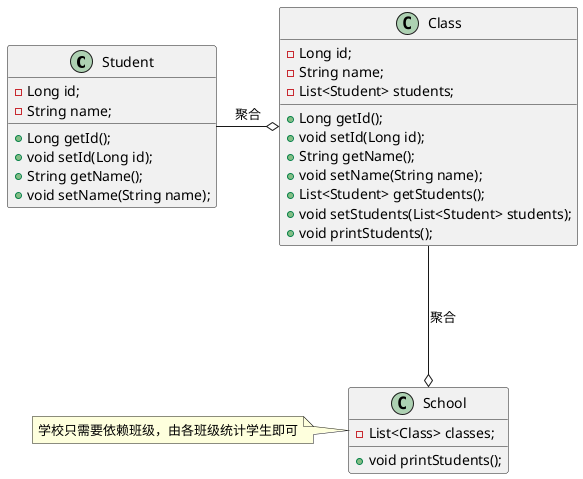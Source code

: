 @startuml
class Student {
    - Long id;
    - String name;
    + Long getId();
    + void setId(Long id);
    + String getName();
    + void setName(String name);
}
class Class {
    - Long id;
    - String name;
    - List<Student> students;
    + Long getId();
    + void setId(Long id);
    + String getName();
    + void setName(String name);
    + List<Student> getStudents();
    + void setStudents(List<Student> students);
    + void printStudents();
}
Student ---righto Class: 聚合
class School {
    - List<Class> classes;
    + void printStudents();
}
Class ---downo School: 聚合
note left of School: 学校只需要依赖班级，由各班级统计学生即可
@enduml